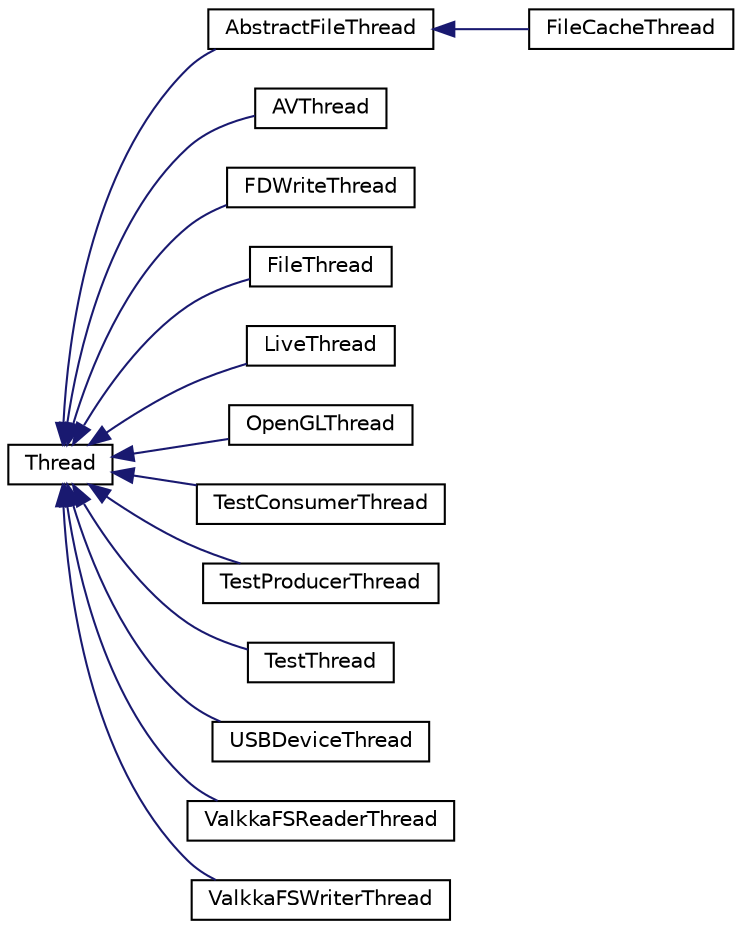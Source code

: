 digraph "Graphical Class Hierarchy"
{
  edge [fontname="Helvetica",fontsize="10",labelfontname="Helvetica",labelfontsize="10"];
  node [fontname="Helvetica",fontsize="10",shape=record];
  rankdir="LR";
  Node0 [label="Thread",height=0.2,width=0.4,color="black", fillcolor="white", style="filled",URL="$classThread.html",tooltip="A class for multithreading with a signaling system. "];
  Node0 -> Node1 [dir="back",color="midnightblue",fontsize="10",style="solid",fontname="Helvetica"];
  Node1 [label="AbstractFileThread",height=0.2,width=0.4,color="black", fillcolor="white", style="filled",URL="$classAbstractFileThread.html",tooltip="This class uses AbstractFileStream(s) "];
  Node1 -> Node2 [dir="back",color="midnightblue",fontsize="10",style="solid",fontname="Helvetica"];
  Node2 [label="FileCacheThread",height=0.2,width=0.4,color="black", fillcolor="white", style="filled",URL="$classFileCacheThread.html",tooltip="Thread that caches frames and streams them into output at play speed. "];
  Node0 -> Node3 [dir="back",color="midnightblue",fontsize="10",style="solid",fontname="Helvetica"];
  Node3 [label="AVThread",height=0.2,width=0.4,color="black", fillcolor="white", style="filled",URL="$classAVThread.html",tooltip="A thread consuming frames and feeding them to various encoders. "];
  Node0 -> Node4 [dir="back",color="midnightblue",fontsize="10",style="solid",fontname="Helvetica"];
  Node4 [label="FDWriteThread",height=0.2,width=0.4,color="black", fillcolor="white", style="filled",URL="$classFDWriteThread.html",tooltip="File Descriptor Writer Thread. "];
  Node0 -> Node5 [dir="back",color="midnightblue",fontsize="10",style="solid",fontname="Helvetica"];
  Node5 [label="FileThread",height=0.2,width=0.4,color="black", fillcolor="white", style="filled",URL="$classFileThread.html",tooltip="This class in analogous to LiveThread, but it handles files instead of live streams. "];
  Node0 -> Node6 [dir="back",color="midnightblue",fontsize="10",style="solid",fontname="Helvetica"];
  Node6 [label="LiveThread",height=0.2,width=0.4,color="black", fillcolor="white", style="filled",URL="$classLiveThread.html",tooltip="Live555, running in a separate thread. "];
  Node0 -> Node7 [dir="back",color="midnightblue",fontsize="10",style="solid",fontname="Helvetica"];
  Node7 [label="OpenGLThread",height=0.2,width=0.4,color="black", fillcolor="white", style="filled",URL="$classOpenGLThread.html",tooltip="This class does a lot of things: "];
  Node0 -> Node8 [dir="back",color="midnightblue",fontsize="10",style="solid",fontname="Helvetica"];
  Node8 [label="TestConsumerThread",height=0.2,width=0.4,color="black", fillcolor="white", style="filled",URL="$classTestConsumerThread.html",tooltip="A demo thread for testing the producer/consumer module for fifos. "];
  Node0 -> Node9 [dir="back",color="midnightblue",fontsize="10",style="solid",fontname="Helvetica"];
  Node9 [label="TestProducerThread",height=0.2,width=0.4,color="black", fillcolor="white", style="filled",URL="$classTestProducerThread.html",tooltip="A demo thread for testing the producer/consumer module for fifos. "];
  Node0 -> Node10 [dir="back",color="midnightblue",fontsize="10",style="solid",fontname="Helvetica"];
  Node10 [label="TestThread",height=0.2,width=0.4,color="black", fillcolor="white", style="filled",URL="$classTestThread.html"];
  Node0 -> Node11 [dir="back",color="midnightblue",fontsize="10",style="solid",fontname="Helvetica"];
  Node11 [label="USBDeviceThread",height=0.2,width=0.4,color="black", fillcolor="white", style="filled",URL="$classUSBDeviceThread.html"];
  Node0 -> Node12 [dir="back",color="midnightblue",fontsize="10",style="solid",fontname="Helvetica"];
  Node12 [label="ValkkaFSReaderThread",height=0.2,width=0.4,color="black", fillcolor="white", style="filled",URL="$classValkkaFSReaderThread.html",tooltip="ValkkaFS reader thread. "];
  Node0 -> Node13 [dir="back",color="midnightblue",fontsize="10",style="solid",fontname="Helvetica"];
  Node13 [label="ValkkaFSWriterThread",height=0.2,width=0.4,color="black", fillcolor="white", style="filled",URL="$classValkkaFSWriterThread.html",tooltip="Writes frames to ValkkaFS. "];
}
